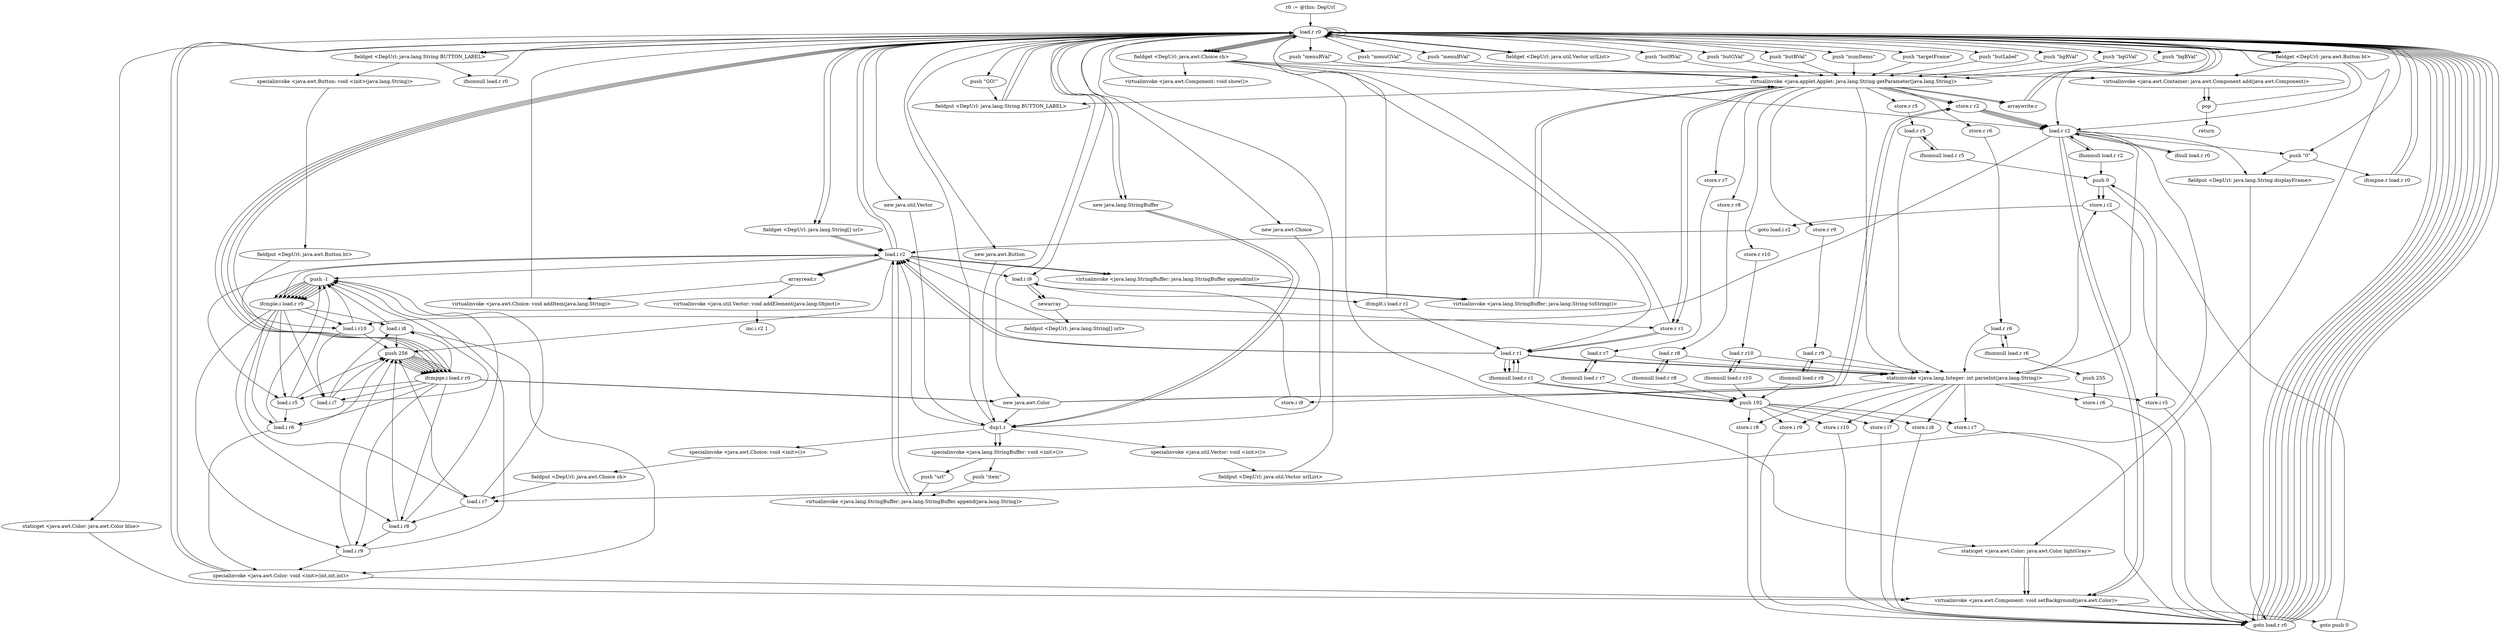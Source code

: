 digraph "" {
    "r0 := @this: DepUrl"
    "load.r r0"
    "r0 := @this: DepUrl"->"load.r r0";
    "push \"targetFrame\""
    "load.r r0"->"push \"targetFrame\"";
    "virtualinvoke <java.applet.Applet: java.lang.String getParameter(java.lang.String)>"
    "push \"targetFrame\""->"virtualinvoke <java.applet.Applet: java.lang.String getParameter(java.lang.String)>";
    "store.r r2"
    "virtualinvoke <java.applet.Applet: java.lang.String getParameter(java.lang.String)>"->"store.r r2";
    "load.r r2"
    "store.r r2"->"load.r r2";
    "ifnull load.r r0"
    "load.r r2"->"ifnull load.r r0";
    "ifnull load.r r0"->"load.r r2";
    "push \"0\""
    "load.r r2"->"push \"0\"";
    "ifcmpne.r load.r r0"
    "push \"0\""->"ifcmpne.r load.r r0";
    "ifcmpne.r load.r r0"->"load.r r0";
    "load.r r0"->"push \"0\"";
    "fieldput <DepUrl: java.lang.String displayFrame>"
    "push \"0\""->"fieldput <DepUrl: java.lang.String displayFrame>";
    "goto load.r r0"
    "fieldput <DepUrl: java.lang.String displayFrame>"->"goto load.r r0";
    "goto load.r r0"->"load.r r0";
    "load.r r0"->"load.r r0";
    "push \"butLabel\""
    "load.r r0"->"push \"butLabel\"";
    "push \"butLabel\""->"virtualinvoke <java.applet.Applet: java.lang.String getParameter(java.lang.String)>";
    "fieldput <DepUrl: java.lang.String BUTTON_LABEL>"
    "virtualinvoke <java.applet.Applet: java.lang.String getParameter(java.lang.String)>"->"fieldput <DepUrl: java.lang.String BUTTON_LABEL>";
    "fieldput <DepUrl: java.lang.String BUTTON_LABEL>"->"load.r r0";
    "fieldget <DepUrl: java.lang.String BUTTON_LABEL>"
    "load.r r0"->"fieldget <DepUrl: java.lang.String BUTTON_LABEL>";
    "ifnonnull load.r r0"
    "fieldget <DepUrl: java.lang.String BUTTON_LABEL>"->"ifnonnull load.r r0";
    "ifnonnull load.r r0"->"load.r r0";
    "push \"GO!\""
    "load.r r0"->"push \"GO!\"";
    "push \"GO!\""->"fieldput <DepUrl: java.lang.String BUTTON_LABEL>";
    "fieldput <DepUrl: java.lang.String BUTTON_LABEL>"->"load.r r0";
    "push \"bgRVal\""
    "load.r r0"->"push \"bgRVal\"";
    "push \"bgRVal\""->"virtualinvoke <java.applet.Applet: java.lang.String getParameter(java.lang.String)>";
    "virtualinvoke <java.applet.Applet: java.lang.String getParameter(java.lang.String)>"->"store.r r2";
    "store.r r2"->"load.r r2";
    "ifnonnull load.r r2"
    "load.r r2"->"ifnonnull load.r r2";
    "push 0"
    "ifnonnull load.r r2"->"push 0";
    "store.i r2"
    "push 0"->"store.i r2";
    "store.i r2"->"goto load.r r0";
    "goto load.r r0"->"load.r r0";
    "push \"bgGVal\""
    "load.r r0"->"push \"bgGVal\"";
    "push \"bgGVal\""->"virtualinvoke <java.applet.Applet: java.lang.String getParameter(java.lang.String)>";
    "store.r r5"
    "virtualinvoke <java.applet.Applet: java.lang.String getParameter(java.lang.String)>"->"store.r r5";
    "load.r r5"
    "store.r r5"->"load.r r5";
    "ifnonnull load.r r5"
    "load.r r5"->"ifnonnull load.r r5";
    "ifnonnull load.r r5"->"push 0";
    "store.i r5"
    "push 0"->"store.i r5";
    "store.i r5"->"goto load.r r0";
    "goto load.r r0"->"load.r r0";
    "push \"bgBVal\""
    "load.r r0"->"push \"bgBVal\"";
    "push \"bgBVal\""->"virtualinvoke <java.applet.Applet: java.lang.String getParameter(java.lang.String)>";
    "store.r r6"
    "virtualinvoke <java.applet.Applet: java.lang.String getParameter(java.lang.String)>"->"store.r r6";
    "load.r r6"
    "store.r r6"->"load.r r6";
    "ifnonnull load.r r6"
    "load.r r6"->"ifnonnull load.r r6";
    "push 255"
    "ifnonnull load.r r6"->"push 255";
    "store.i r6"
    "push 255"->"store.i r6";
    "store.i r6"->"goto load.r r0";
    "goto load.r r0"->"load.r r0";
    "push \"menuRVal\""
    "load.r r0"->"push \"menuRVal\"";
    "push \"menuRVal\""->"virtualinvoke <java.applet.Applet: java.lang.String getParameter(java.lang.String)>";
    "store.r r7"
    "virtualinvoke <java.applet.Applet: java.lang.String getParameter(java.lang.String)>"->"store.r r7";
    "load.r r7"
    "store.r r7"->"load.r r7";
    "ifnonnull load.r r7"
    "load.r r7"->"ifnonnull load.r r7";
    "push 192"
    "ifnonnull load.r r7"->"push 192";
    "store.i r7"
    "push 192"->"store.i r7";
    "store.i r7"->"goto load.r r0";
    "goto load.r r0"->"load.r r0";
    "push \"menuGVal\""
    "load.r r0"->"push \"menuGVal\"";
    "push \"menuGVal\""->"virtualinvoke <java.applet.Applet: java.lang.String getParameter(java.lang.String)>";
    "store.r r8"
    "virtualinvoke <java.applet.Applet: java.lang.String getParameter(java.lang.String)>"->"store.r r8";
    "load.r r8"
    "store.r r8"->"load.r r8";
    "ifnonnull load.r r8"
    "load.r r8"->"ifnonnull load.r r8";
    "ifnonnull load.r r8"->"push 192";
    "store.i r8"
    "push 192"->"store.i r8";
    "store.i r8"->"goto load.r r0";
    "goto load.r r0"->"load.r r0";
    "push \"menuBVal\""
    "load.r r0"->"push \"menuBVal\"";
    "push \"menuBVal\""->"virtualinvoke <java.applet.Applet: java.lang.String getParameter(java.lang.String)>";
    "store.r r9"
    "virtualinvoke <java.applet.Applet: java.lang.String getParameter(java.lang.String)>"->"store.r r9";
    "load.r r9"
    "store.r r9"->"load.r r9";
    "ifnonnull load.r r9"
    "load.r r9"->"ifnonnull load.r r9";
    "ifnonnull load.r r9"->"push 192";
    "store.i r9"
    "push 192"->"store.i r9";
    "store.i r9"->"goto load.r r0";
    "goto load.r r0"->"load.r r0";
    "push \"butRVal\""
    "load.r r0"->"push \"butRVal\"";
    "push \"butRVal\""->"virtualinvoke <java.applet.Applet: java.lang.String getParameter(java.lang.String)>";
    "store.r r10"
    "virtualinvoke <java.applet.Applet: java.lang.String getParameter(java.lang.String)>"->"store.r r10";
    "load.r r10"
    "store.r r10"->"load.r r10";
    "ifnonnull load.r r10"
    "load.r r10"->"ifnonnull load.r r10";
    "ifnonnull load.r r10"->"push 192";
    "store.i r10"
    "push 192"->"store.i r10";
    "store.i r10"->"goto load.r r0";
    "goto load.r r0"->"load.r r0";
    "push \"butGVal\""
    "load.r r0"->"push \"butGVal\"";
    "push \"butGVal\""->"virtualinvoke <java.applet.Applet: java.lang.String getParameter(java.lang.String)>";
    "store.r r1"
    "virtualinvoke <java.applet.Applet: java.lang.String getParameter(java.lang.String)>"->"store.r r1";
    "load.r r1"
    "store.r r1"->"load.r r1";
    "ifnonnull load.r r1"
    "load.r r1"->"ifnonnull load.r r1";
    "ifnonnull load.r r1"->"push 192";
    "store.i i7"
    "push 192"->"store.i i7";
    "store.i i7"->"goto load.r r0";
    "goto load.r r0"->"load.r r0";
    "push \"butBVal\""
    "load.r r0"->"push \"butBVal\"";
    "push \"butBVal\""->"virtualinvoke <java.applet.Applet: java.lang.String getParameter(java.lang.String)>";
    "virtualinvoke <java.applet.Applet: java.lang.String getParameter(java.lang.String)>"->"store.r r1";
    "store.r r1"->"load.r r1";
    "load.r r1"->"ifnonnull load.r r1";
    "ifnonnull load.r r1"->"push 192";
    "store.i i8"
    "push 192"->"store.i i8";
    "store.i i8"->"goto load.r r0";
    "goto load.r r0"->"load.r r0";
    "new java.util.Vector"
    "load.r r0"->"new java.util.Vector";
    "dup1.r"
    "new java.util.Vector"->"dup1.r";
    "specialinvoke <java.util.Vector: void <init>()>"
    "dup1.r"->"specialinvoke <java.util.Vector: void <init>()>";
    "fieldput <DepUrl: java.util.Vector urlList>"
    "specialinvoke <java.util.Vector: void <init>()>"->"fieldput <DepUrl: java.util.Vector urlList>";
    "fieldput <DepUrl: java.util.Vector urlList>"->"load.r r0";
    "push \"numItems\""
    "load.r r0"->"push \"numItems\"";
    "push \"numItems\""->"virtualinvoke <java.applet.Applet: java.lang.String getParameter(java.lang.String)>";
    "staticinvoke <java.lang.Integer: int parseInt(java.lang.String)>"
    "virtualinvoke <java.applet.Applet: java.lang.String getParameter(java.lang.String)>"->"staticinvoke <java.lang.Integer: int parseInt(java.lang.String)>";
    "store.i i9"
    "staticinvoke <java.lang.Integer: int parseInt(java.lang.String)>"->"store.i i9";
    "load.i i9"
    "store.i i9"->"load.i i9";
    "newarray"
    "load.i i9"->"newarray";
    "newarray"->"store.r r1";
    "store.r r1"->"load.r r0";
    "load.r r0"->"load.i i9";
    "load.i i9"->"newarray";
    "fieldput <DepUrl: java.lang.String[] url>"
    "newarray"->"fieldput <DepUrl: java.lang.String[] url>";
    "load.i r2"
    "fieldput <DepUrl: java.lang.String[] url>"->"load.i r2";
    "push -1"
    "load.i r2"->"push -1";
    "ifcmple.i load.r r0"
    "push -1"->"ifcmple.i load.r r0";
    "ifcmple.i load.r r0"->"load.i r2";
    "push 256"
    "load.i r2"->"push 256";
    "ifcmpge.i load.r r0"
    "push 256"->"ifcmpge.i load.r r0";
    "load.i r5"
    "ifcmpge.i load.r r0"->"load.i r5";
    "load.i r5"->"push -1";
    "push -1"->"ifcmple.i load.r r0";
    "ifcmple.i load.r r0"->"load.i r5";
    "load.i r5"->"push 256";
    "push 256"->"ifcmpge.i load.r r0";
    "load.i r6"
    "ifcmpge.i load.r r0"->"load.i r6";
    "load.i r6"->"push -1";
    "push -1"->"ifcmple.i load.r r0";
    "ifcmple.i load.r r0"->"load.i r6";
    "load.i r6"->"push 256";
    "push 256"->"ifcmpge.i load.r r0";
    "ifcmpge.i load.r r0"->"load.r r0";
    "new java.awt.Color"
    "load.r r0"->"new java.awt.Color";
    "new java.awt.Color"->"dup1.r";
    "dup1.r"->"load.i r2";
    "load.i r2"->"load.i r5";
    "load.i r5"->"load.i r6";
    "specialinvoke <java.awt.Color: void <init>(int,int,int)>"
    "load.i r6"->"specialinvoke <java.awt.Color: void <init>(int,int,int)>";
    "virtualinvoke <java.awt.Component: void setBackground(java.awt.Color)>"
    "specialinvoke <java.awt.Color: void <init>(int,int,int)>"->"virtualinvoke <java.awt.Component: void setBackground(java.awt.Color)>";
    "virtualinvoke <java.awt.Component: void setBackground(java.awt.Color)>"->"goto load.r r0";
    "goto load.r r0"->"load.r r0";
    "new java.awt.Choice"
    "load.r r0"->"new java.awt.Choice";
    "new java.awt.Choice"->"dup1.r";
    "specialinvoke <java.awt.Choice: void <init>()>"
    "dup1.r"->"specialinvoke <java.awt.Choice: void <init>()>";
    "fieldput <DepUrl: java.awt.Choice ch>"
    "specialinvoke <java.awt.Choice: void <init>()>"->"fieldput <DepUrl: java.awt.Choice ch>";
    "load.i r7"
    "fieldput <DepUrl: java.awt.Choice ch>"->"load.i r7";
    "load.i r7"->"push -1";
    "push -1"->"ifcmple.i load.r r0";
    "ifcmple.i load.r r0"->"load.i r7";
    "load.i r7"->"push 256";
    "push 256"->"ifcmpge.i load.r r0";
    "load.i r8"
    "ifcmpge.i load.r r0"->"load.i r8";
    "load.i r8"->"push -1";
    "push -1"->"ifcmple.i load.r r0";
    "ifcmple.i load.r r0"->"load.i r8";
    "load.i r8"->"push 256";
    "push 256"->"ifcmpge.i load.r r0";
    "load.i r9"
    "ifcmpge.i load.r r0"->"load.i r9";
    "load.i r9"->"push -1";
    "push -1"->"ifcmple.i load.r r0";
    "ifcmple.i load.r r0"->"load.i r9";
    "load.i r9"->"push 256";
    "push 256"->"ifcmpge.i load.r r0";
    "ifcmpge.i load.r r0"->"new java.awt.Color";
    "new java.awt.Color"->"store.r r2";
    "store.r r2"->"load.r r2";
    "load.r r2"->"load.i r7";
    "load.i r7"->"load.i r8";
    "load.i r8"->"load.i r9";
    "load.i r9"->"specialinvoke <java.awt.Color: void <init>(int,int,int)>";
    "specialinvoke <java.awt.Color: void <init>(int,int,int)>"->"load.r r0";
    "fieldget <DepUrl: java.awt.Choice ch>"
    "load.r r0"->"fieldget <DepUrl: java.awt.Choice ch>";
    "fieldget <DepUrl: java.awt.Choice ch>"->"load.r r2";
    "load.r r2"->"virtualinvoke <java.awt.Component: void setBackground(java.awt.Color)>";
    "virtualinvoke <java.awt.Component: void setBackground(java.awt.Color)>"->"goto load.r r0";
    "goto load.r r0"->"load.r r0";
    "new java.awt.Button"
    "load.r r0"->"new java.awt.Button";
    "new java.awt.Button"->"dup1.r";
    "dup1.r"->"load.r r0";
    "load.r r0"->"fieldget <DepUrl: java.lang.String BUTTON_LABEL>";
    "specialinvoke <java.awt.Button: void <init>(java.lang.String)>"
    "fieldget <DepUrl: java.lang.String BUTTON_LABEL>"->"specialinvoke <java.awt.Button: void <init>(java.lang.String)>";
    "fieldput <DepUrl: java.awt.Button bt>"
    "specialinvoke <java.awt.Button: void <init>(java.lang.String)>"->"fieldput <DepUrl: java.awt.Button bt>";
    "load.i r10"
    "fieldput <DepUrl: java.awt.Button bt>"->"load.i r10";
    "load.i r10"->"push -1";
    "push -1"->"ifcmple.i load.r r0";
    "ifcmple.i load.r r0"->"load.i r10";
    "load.i r10"->"push 256";
    "push 256"->"ifcmpge.i load.r r0";
    "load.i i7"
    "ifcmpge.i load.r r0"->"load.i i7";
    "load.i i7"->"push -1";
    "push -1"->"ifcmple.i load.r r0";
    "ifcmple.i load.r r0"->"load.i i7";
    "load.i i7"->"push 256";
    "push 256"->"ifcmpge.i load.r r0";
    "load.i i8"
    "ifcmpge.i load.r r0"->"load.i i8";
    "load.i i8"->"push -1";
    "push -1"->"ifcmple.i load.r r0";
    "ifcmple.i load.r r0"->"load.i i8";
    "load.i i8"->"push 256";
    "push 256"->"ifcmpge.i load.r r0";
    "ifcmpge.i load.r r0"->"new java.awt.Color";
    "new java.awt.Color"->"store.r r2";
    "store.r r2"->"load.r r2";
    "load.r r2"->"load.i r10";
    "load.i r10"->"load.i i7";
    "load.i i7"->"load.i i8";
    "load.i i8"->"specialinvoke <java.awt.Color: void <init>(int,int,int)>";
    "specialinvoke <java.awt.Color: void <init>(int,int,int)>"->"load.r r0";
    "fieldget <DepUrl: java.awt.Button bt>"
    "load.r r0"->"fieldget <DepUrl: java.awt.Button bt>";
    "fieldget <DepUrl: java.awt.Button bt>"->"load.r r2";
    "load.r r2"->"virtualinvoke <java.awt.Component: void setBackground(java.awt.Color)>";
    "goto push 0"
    "virtualinvoke <java.awt.Component: void setBackground(java.awt.Color)>"->"goto push 0";
    "goto push 0"->"push 0";
    "push 0"->"store.i r2";
    "goto load.i r2"
    "store.i r2"->"goto load.i r2";
    "goto load.i r2"->"load.i r2";
    "load.i r2"->"load.i i9";
    "ifcmplt.i load.r r1"
    "load.i i9"->"ifcmplt.i load.r r1";
    "ifcmplt.i load.r r1"->"load.r r0";
    "load.r r0"->"fieldget <DepUrl: java.awt.Choice ch>";
    "virtualinvoke <java.awt.Component: void show()>"
    "fieldget <DepUrl: java.awt.Choice ch>"->"virtualinvoke <java.awt.Component: void show()>";
    "virtualinvoke <java.awt.Component: void show()>"->"load.r r0";
    "load.r r0"->"load.r r0";
    "load.r r0"->"fieldget <DepUrl: java.awt.Choice ch>";
    "virtualinvoke <java.awt.Container: java.awt.Component add(java.awt.Component)>"
    "fieldget <DepUrl: java.awt.Choice ch>"->"virtualinvoke <java.awt.Container: java.awt.Component add(java.awt.Component)>";
    "pop"
    "virtualinvoke <java.awt.Container: java.awt.Component add(java.awt.Component)>"->"pop";
    "pop"->"load.r r0";
    "load.r r0"->"load.r r0";
    "load.r r0"->"fieldget <DepUrl: java.awt.Button bt>";
    "fieldget <DepUrl: java.awt.Button bt>"->"virtualinvoke <java.awt.Container: java.awt.Component add(java.awt.Component)>";
    "virtualinvoke <java.awt.Container: java.awt.Component add(java.awt.Component)>"->"pop";
    "return"
    "pop"->"return";
    "ifcmplt.i load.r r1"->"load.r r1";
    "load.r r1"->"load.i r2";
    "load.i r2"->"load.r r0";
    "new java.lang.StringBuffer"
    "load.r r0"->"new java.lang.StringBuffer";
    "new java.lang.StringBuffer"->"dup1.r";
    "specialinvoke <java.lang.StringBuffer: void <init>()>"
    "dup1.r"->"specialinvoke <java.lang.StringBuffer: void <init>()>";
    "push \"item\""
    "specialinvoke <java.lang.StringBuffer: void <init>()>"->"push \"item\"";
    "virtualinvoke <java.lang.StringBuffer: java.lang.StringBuffer append(java.lang.String)>"
    "push \"item\""->"virtualinvoke <java.lang.StringBuffer: java.lang.StringBuffer append(java.lang.String)>";
    "virtualinvoke <java.lang.StringBuffer: java.lang.StringBuffer append(java.lang.String)>"->"load.i r2";
    "virtualinvoke <java.lang.StringBuffer: java.lang.StringBuffer append(int)>"
    "load.i r2"->"virtualinvoke <java.lang.StringBuffer: java.lang.StringBuffer append(int)>";
    "virtualinvoke <java.lang.StringBuffer: java.lang.String toString()>"
    "virtualinvoke <java.lang.StringBuffer: java.lang.StringBuffer append(int)>"->"virtualinvoke <java.lang.StringBuffer: java.lang.String toString()>";
    "virtualinvoke <java.lang.StringBuffer: java.lang.String toString()>"->"virtualinvoke <java.applet.Applet: java.lang.String getParameter(java.lang.String)>";
    "arraywrite.r"
    "virtualinvoke <java.applet.Applet: java.lang.String getParameter(java.lang.String)>"->"arraywrite.r";
    "arraywrite.r"->"load.r r0";
    "load.r r0"->"fieldget <DepUrl: java.awt.Choice ch>";
    "fieldget <DepUrl: java.awt.Choice ch>"->"load.r r1";
    "load.r r1"->"load.i r2";
    "arrayread.r"
    "load.i r2"->"arrayread.r";
    "virtualinvoke <java.awt.Choice: void addItem(java.lang.String)>"
    "arrayread.r"->"virtualinvoke <java.awt.Choice: void addItem(java.lang.String)>";
    "virtualinvoke <java.awt.Choice: void addItem(java.lang.String)>"->"load.r r0";
    "fieldget <DepUrl: java.lang.String[] url>"
    "load.r r0"->"fieldget <DepUrl: java.lang.String[] url>";
    "fieldget <DepUrl: java.lang.String[] url>"->"load.i r2";
    "load.i r2"->"load.r r0";
    "load.r r0"->"new java.lang.StringBuffer";
    "new java.lang.StringBuffer"->"dup1.r";
    "dup1.r"->"specialinvoke <java.lang.StringBuffer: void <init>()>";
    "push \"url\""
    "specialinvoke <java.lang.StringBuffer: void <init>()>"->"push \"url\"";
    "push \"url\""->"virtualinvoke <java.lang.StringBuffer: java.lang.StringBuffer append(java.lang.String)>";
    "virtualinvoke <java.lang.StringBuffer: java.lang.StringBuffer append(java.lang.String)>"->"load.i r2";
    "load.i r2"->"virtualinvoke <java.lang.StringBuffer: java.lang.StringBuffer append(int)>";
    "virtualinvoke <java.lang.StringBuffer: java.lang.StringBuffer append(int)>"->"virtualinvoke <java.lang.StringBuffer: java.lang.String toString()>";
    "virtualinvoke <java.lang.StringBuffer: java.lang.String toString()>"->"virtualinvoke <java.applet.Applet: java.lang.String getParameter(java.lang.String)>";
    "virtualinvoke <java.applet.Applet: java.lang.String getParameter(java.lang.String)>"->"arraywrite.r";
    "arraywrite.r"->"load.r r0";
    "fieldget <DepUrl: java.util.Vector urlList>"
    "load.r r0"->"fieldget <DepUrl: java.util.Vector urlList>";
    "fieldget <DepUrl: java.util.Vector urlList>"->"load.r r0";
    "load.r r0"->"fieldget <DepUrl: java.lang.String[] url>";
    "fieldget <DepUrl: java.lang.String[] url>"->"load.i r2";
    "load.i r2"->"arrayread.r";
    "virtualinvoke <java.util.Vector: void addElement(java.lang.Object)>"
    "arrayread.r"->"virtualinvoke <java.util.Vector: void addElement(java.lang.Object)>";
    "inc.i r2 1"
    "virtualinvoke <java.util.Vector: void addElement(java.lang.Object)>"->"inc.i r2 1";
    "ifcmpge.i load.r r0"->"load.r r0";
    "load.r r0"->"fieldget <DepUrl: java.awt.Button bt>";
    "staticget <java.awt.Color: java.awt.Color lightGray>"
    "fieldget <DepUrl: java.awt.Button bt>"->"staticget <java.awt.Color: java.awt.Color lightGray>";
    "staticget <java.awt.Color: java.awt.Color lightGray>"->"virtualinvoke <java.awt.Component: void setBackground(java.awt.Color)>";
    "ifcmpge.i load.r r0"->"load.r r0";
    "load.r r0"->"fieldget <DepUrl: java.awt.Choice ch>";
    "fieldget <DepUrl: java.awt.Choice ch>"->"staticget <java.awt.Color: java.awt.Color lightGray>";
    "staticget <java.awt.Color: java.awt.Color lightGray>"->"virtualinvoke <java.awt.Component: void setBackground(java.awt.Color)>";
    "ifcmpge.i load.r r0"->"load.r r0";
    "staticget <java.awt.Color: java.awt.Color blue>"
    "load.r r0"->"staticget <java.awt.Color: java.awt.Color blue>";
    "staticget <java.awt.Color: java.awt.Color blue>"->"virtualinvoke <java.awt.Component: void setBackground(java.awt.Color)>";
    "ifnonnull load.r r1"->"load.r r1";
    "load.r r1"->"staticinvoke <java.lang.Integer: int parseInt(java.lang.String)>";
    "staticinvoke <java.lang.Integer: int parseInt(java.lang.String)>"->"store.i i8";
    "ifnonnull load.r r1"->"load.r r1";
    "load.r r1"->"staticinvoke <java.lang.Integer: int parseInt(java.lang.String)>";
    "staticinvoke <java.lang.Integer: int parseInt(java.lang.String)>"->"store.i i7";
    "ifnonnull load.r r10"->"load.r r10";
    "load.r r10"->"staticinvoke <java.lang.Integer: int parseInt(java.lang.String)>";
    "staticinvoke <java.lang.Integer: int parseInt(java.lang.String)>"->"store.i r10";
    "ifnonnull load.r r9"->"load.r r9";
    "load.r r9"->"staticinvoke <java.lang.Integer: int parseInt(java.lang.String)>";
    "staticinvoke <java.lang.Integer: int parseInt(java.lang.String)>"->"store.i r9";
    "ifnonnull load.r r8"->"load.r r8";
    "load.r r8"->"staticinvoke <java.lang.Integer: int parseInt(java.lang.String)>";
    "staticinvoke <java.lang.Integer: int parseInt(java.lang.String)>"->"store.i r8";
    "ifnonnull load.r r7"->"load.r r7";
    "load.r r7"->"staticinvoke <java.lang.Integer: int parseInt(java.lang.String)>";
    "staticinvoke <java.lang.Integer: int parseInt(java.lang.String)>"->"store.i r7";
    "ifnonnull load.r r6"->"load.r r6";
    "load.r r6"->"staticinvoke <java.lang.Integer: int parseInt(java.lang.String)>";
    "staticinvoke <java.lang.Integer: int parseInt(java.lang.String)>"->"store.i r6";
    "ifnonnull load.r r5"->"load.r r5";
    "load.r r5"->"staticinvoke <java.lang.Integer: int parseInt(java.lang.String)>";
    "staticinvoke <java.lang.Integer: int parseInt(java.lang.String)>"->"store.i r5";
    "ifnonnull load.r r2"->"load.r r2";
    "load.r r2"->"staticinvoke <java.lang.Integer: int parseInt(java.lang.String)>";
    "staticinvoke <java.lang.Integer: int parseInt(java.lang.String)>"->"store.i r2";
    "ifcmpne.r load.r r0"->"load.r r0";
    "load.r r0"->"load.r r2";
    "load.r r2"->"fieldput <DepUrl: java.lang.String displayFrame>";
}
